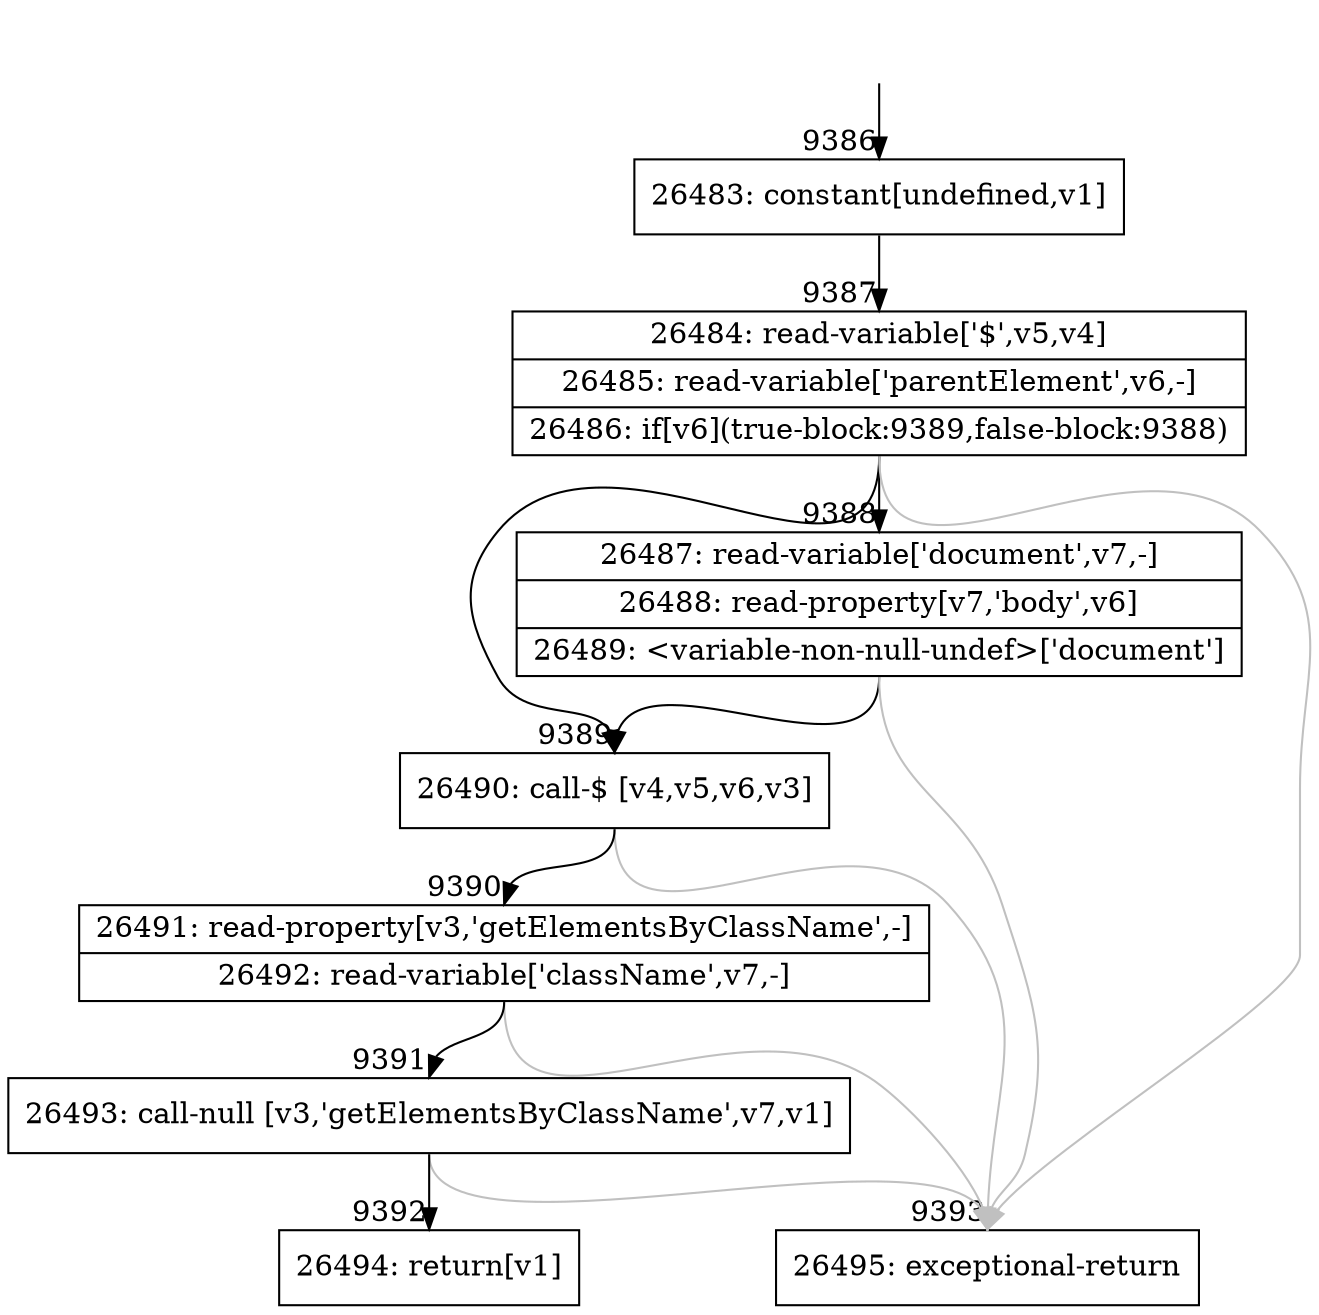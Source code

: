 digraph {
rankdir="TD"
BB_entry716[shape=none,label=""];
BB_entry716 -> BB9386 [tailport=s, headport=n, headlabel="    9386"]
BB9386 [shape=record label="{26483: constant[undefined,v1]}" ] 
BB9386 -> BB9387 [tailport=s, headport=n, headlabel="      9387"]
BB9387 [shape=record label="{26484: read-variable['$',v5,v4]|26485: read-variable['parentElement',v6,-]|26486: if[v6](true-block:9389,false-block:9388)}" ] 
BB9387 -> BB9389 [tailport=s, headport=n, headlabel="      9389"]
BB9387 -> BB9388 [tailport=s, headport=n, headlabel="      9388"]
BB9387 -> BB9393 [tailport=s, headport=n, color=gray, headlabel="      9393"]
BB9388 [shape=record label="{26487: read-variable['document',v7,-]|26488: read-property[v7,'body',v6]|26489: \<variable-non-null-undef\>['document']}" ] 
BB9388 -> BB9389 [tailport=s, headport=n]
BB9388 -> BB9393 [tailport=s, headport=n, color=gray]
BB9389 [shape=record label="{26490: call-$ [v4,v5,v6,v3]}" ] 
BB9389 -> BB9390 [tailport=s, headport=n, headlabel="      9390"]
BB9389 -> BB9393 [tailport=s, headport=n, color=gray]
BB9390 [shape=record label="{26491: read-property[v3,'getElementsByClassName',-]|26492: read-variable['className',v7,-]}" ] 
BB9390 -> BB9391 [tailport=s, headport=n, headlabel="      9391"]
BB9390 -> BB9393 [tailport=s, headport=n, color=gray]
BB9391 [shape=record label="{26493: call-null [v3,'getElementsByClassName',v7,v1]}" ] 
BB9391 -> BB9392 [tailport=s, headport=n, headlabel="      9392"]
BB9391 -> BB9393 [tailport=s, headport=n, color=gray]
BB9392 [shape=record label="{26494: return[v1]}" ] 
BB9393 [shape=record label="{26495: exceptional-return}" ] 
//#$~ 7416
}
